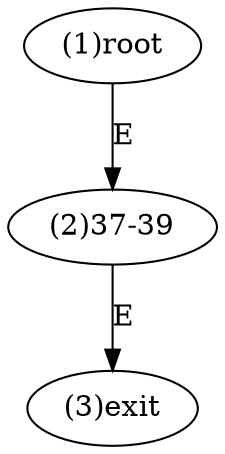 digraph "" { 
1[ label="(1)root"];
2[ label="(2)37-39"];
3[ label="(3)exit"];
1->2[ label="E"];
2->3[ label="E"];
}